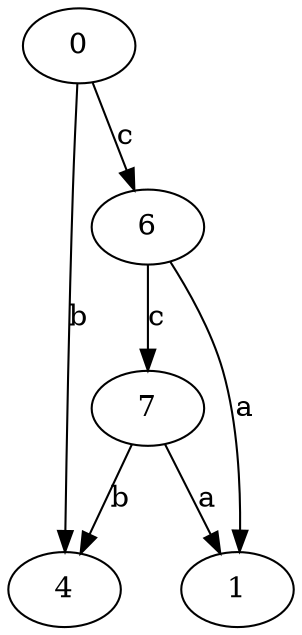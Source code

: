 strict digraph  {
0;
1;
4;
6;
7;
0 -> 4  [label=b];
0 -> 6  [label=c];
6 -> 1  [label=a];
6 -> 7  [label=c];
7 -> 1  [label=a];
7 -> 4  [label=b];
}
